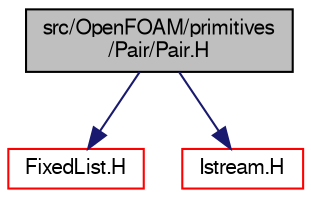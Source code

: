 digraph "src/OpenFOAM/primitives/Pair/Pair.H"
{
  bgcolor="transparent";
  edge [fontname="FreeSans",fontsize="10",labelfontname="FreeSans",labelfontsize="10"];
  node [fontname="FreeSans",fontsize="10",shape=record];
  Node0 [label="src/OpenFOAM/primitives\l/Pair/Pair.H",height=0.2,width=0.4,color="black", fillcolor="grey75", style="filled", fontcolor="black"];
  Node0 -> Node1 [color="midnightblue",fontsize="10",style="solid",fontname="FreeSans"];
  Node1 [label="FixedList.H",height=0.2,width=0.4,color="red",URL="$a08642.html"];
  Node0 -> Node57 [color="midnightblue",fontsize="10",style="solid",fontname="FreeSans"];
  Node57 [label="Istream.H",height=0.2,width=0.4,color="red",URL="$a09092.html"];
}
